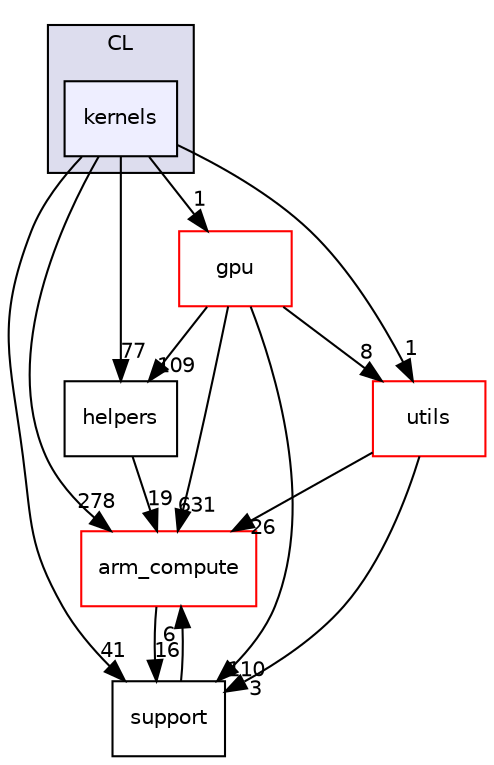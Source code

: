 digraph "src/core/CL/kernels" {
  compound=true
  node [ fontsize="10", fontname="Helvetica"];
  edge [ labelfontsize="10", labelfontname="Helvetica"];
  subgraph clusterdir_8c278f79c760e5c5fbd911f9870614c1 {
    graph [ bgcolor="#ddddee", pencolor="black", label="CL" fontname="Helvetica", fontsize="10", URL="dir_8c278f79c760e5c5fbd911f9870614c1.xhtml"]
  dir_8a6a287e420ec4de95804825506d2fde [shape=box, label="kernels", style="filled", fillcolor="#eeeeff", pencolor="black", URL="dir_8a6a287e420ec4de95804825506d2fde.xhtml"];
  }
  dir_214608ef36d61442cb2b0c1c4e9a7def [shape=box label="arm_compute" fillcolor="white" style="filled" color="red" URL="dir_214608ef36d61442cb2b0c1c4e9a7def.xhtml"];
  dir_5815af820a9cc9481f1d0990a0d60286 [shape=box label="support" URL="dir_5815af820a9cc9481f1d0990a0d60286.xhtml"];
  dir_707aa52d67938117542c6646238d6f70 [shape=box label="helpers" URL="dir_707aa52d67938117542c6646238d6f70.xhtml"];
  dir_a8053b3d69cfefb2b2e6ec7bf9dd5c1a [shape=box label="utils" fillcolor="white" style="filled" color="red" URL="dir_a8053b3d69cfefb2b2e6ec7bf9dd5c1a.xhtml"];
  dir_cf895c1ed808af158264b2f3d8d7f8f0 [shape=box label="gpu" fillcolor="white" style="filled" color="red" URL="dir_cf895c1ed808af158264b2f3d8d7f8f0.xhtml"];
  dir_8a6a287e420ec4de95804825506d2fde->dir_214608ef36d61442cb2b0c1c4e9a7def [headlabel="278", labeldistance=1.5 headhref="dir_000095_000000.xhtml"];
  dir_8a6a287e420ec4de95804825506d2fde->dir_5815af820a9cc9481f1d0990a0d60286 [headlabel="41", labeldistance=1.5 headhref="dir_000095_000031.xhtml"];
  dir_8a6a287e420ec4de95804825506d2fde->dir_707aa52d67938117542c6646238d6f70 [headlabel="77", labeldistance=1.5 headhref="dir_000095_000033.xhtml"];
  dir_8a6a287e420ec4de95804825506d2fde->dir_a8053b3d69cfefb2b2e6ec7bf9dd5c1a [headlabel="1", labeldistance=1.5 headhref="dir_000095_000049.xhtml"];
  dir_8a6a287e420ec4de95804825506d2fde->dir_cf895c1ed808af158264b2f3d8d7f8f0 [headlabel="1", labeldistance=1.5 headhref="dir_000095_000004.xhtml"];
  dir_cf895c1ed808af158264b2f3d8d7f8f0->dir_214608ef36d61442cb2b0c1c4e9a7def [headlabel="631", labeldistance=1.5 headhref="dir_000004_000000.xhtml"];
  dir_cf895c1ed808af158264b2f3d8d7f8f0->dir_707aa52d67938117542c6646238d6f70 [headlabel="109", labeldistance=1.5 headhref="dir_000004_000033.xhtml"];
  dir_cf895c1ed808af158264b2f3d8d7f8f0->dir_5815af820a9cc9481f1d0990a0d60286 [headlabel="110", labeldistance=1.5 headhref="dir_000004_000031.xhtml"];
  dir_cf895c1ed808af158264b2f3d8d7f8f0->dir_a8053b3d69cfefb2b2e6ec7bf9dd5c1a [headlabel="8", labeldistance=1.5 headhref="dir_000004_000049.xhtml"];
  dir_707aa52d67938117542c6646238d6f70->dir_214608ef36d61442cb2b0c1c4e9a7def [headlabel="19", labeldistance=1.5 headhref="dir_000033_000000.xhtml"];
  dir_214608ef36d61442cb2b0c1c4e9a7def->dir_5815af820a9cc9481f1d0990a0d60286 [headlabel="16", labeldistance=1.5 headhref="dir_000000_000031.xhtml"];
  dir_a8053b3d69cfefb2b2e6ec7bf9dd5c1a->dir_214608ef36d61442cb2b0c1c4e9a7def [headlabel="26", labeldistance=1.5 headhref="dir_000049_000000.xhtml"];
  dir_a8053b3d69cfefb2b2e6ec7bf9dd5c1a->dir_5815af820a9cc9481f1d0990a0d60286 [headlabel="3", labeldistance=1.5 headhref="dir_000049_000031.xhtml"];
  dir_5815af820a9cc9481f1d0990a0d60286->dir_214608ef36d61442cb2b0c1c4e9a7def [headlabel="6", labeldistance=1.5 headhref="dir_000031_000000.xhtml"];
}
